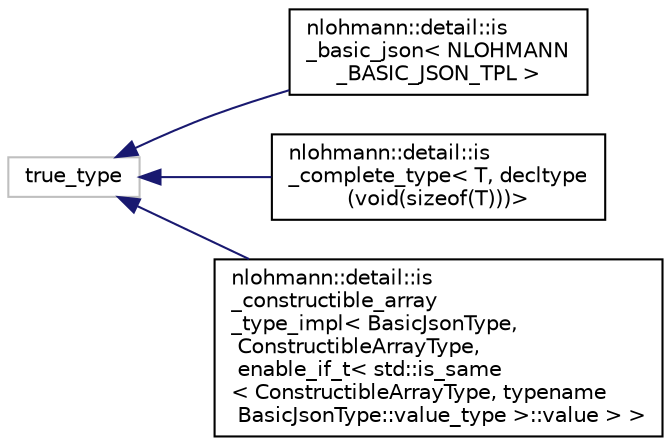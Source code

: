 digraph "Graphical Class Hierarchy"
{
 // INTERACTIVE_SVG=YES
 // LATEX_PDF_SIZE
  edge [fontname="Helvetica",fontsize="10",labelfontname="Helvetica",labelfontsize="10"];
  node [fontname="Helvetica",fontsize="10",shape=record];
  rankdir="LR";
  Node4 [label="true_type",height=0.2,width=0.4,color="grey75", fillcolor="white", style="filled",tooltip=" "];
  Node4 -> Node0 [dir="back",color="midnightblue",fontsize="10",style="solid",fontname="Helvetica"];
  Node0 [label="nlohmann::detail::is\l_basic_json\< NLOHMANN\l_BASIC_JSON_TPL \>",height=0.2,width=0.4,color="black", fillcolor="white", style="filled",URL="$structnlohmann_1_1detail_1_1is__basic__json_3_01_n_l_o_h_m_a_n_n___b_a_s_i_c___j_s_o_n___t_p_l_01_4.html",tooltip=" "];
  Node4 -> Node6 [dir="back",color="midnightblue",fontsize="10",style="solid",fontname="Helvetica"];
  Node6 [label="nlohmann::detail::is\l_complete_type\< T, decltype\l(void(sizeof(T)))\>",height=0.2,width=0.4,color="black", fillcolor="white", style="filled",URL="$structnlohmann_1_1detail_1_1is__complete__type_3_01_t_00_01decltype_07void_07sizeof_07_t_08_08_08_4.html",tooltip=" "];
  Node4 -> Node7 [dir="back",color="midnightblue",fontsize="10",style="solid",fontname="Helvetica"];
  Node7 [label="nlohmann::detail::is\l_constructible_array\l_type_impl\< BasicJsonType,\l ConstructibleArrayType,\l enable_if_t\< std::is_same\l\< ConstructibleArrayType, typename\l BasicJsonType::value_type \>::value \> \>",height=0.2,width=0.4,color="black", fillcolor="white", style="filled",URL="$structnlohmann_1_1detail_1_1is__constructible__array__type__impl_3_01_basic_json_type_00_01_cons8cf88e17d5eaa68665a8fb4b97604b0e.html",tooltip=" "];
}
